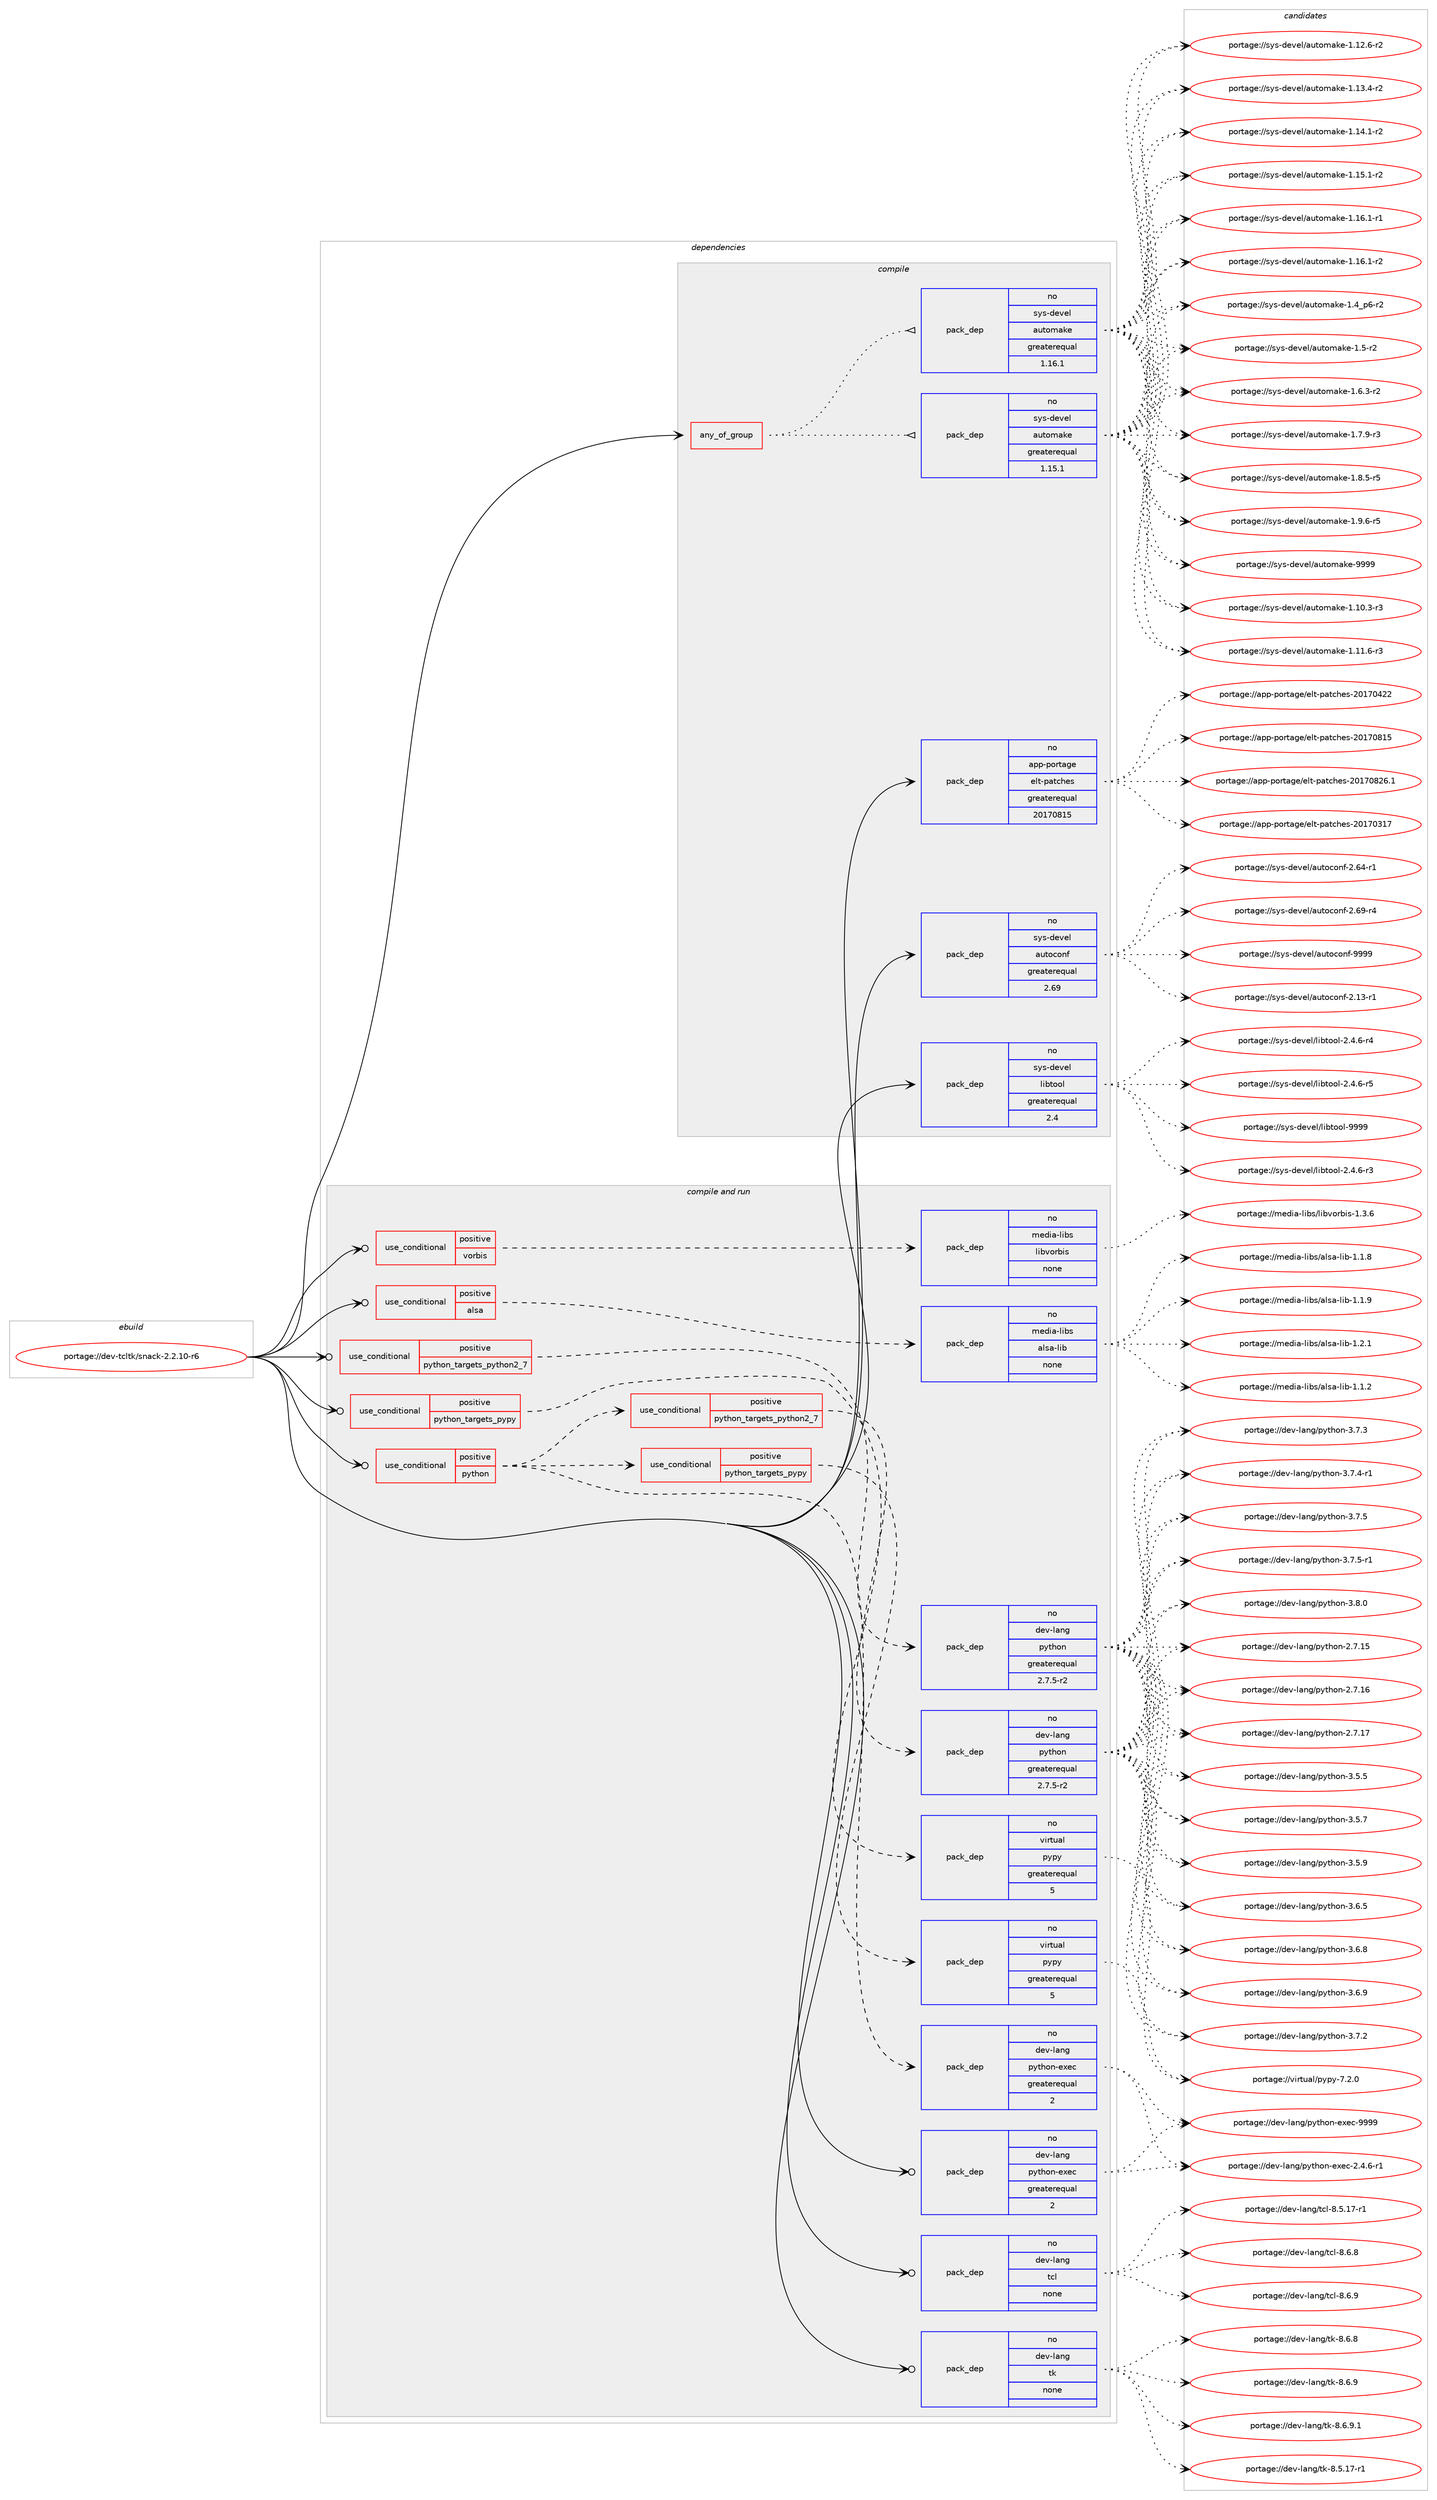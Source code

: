 digraph prolog {

# *************
# Graph options
# *************

newrank=true;
concentrate=true;
compound=true;
graph [rankdir=LR,fontname=Helvetica,fontsize=10,ranksep=1.5];#, ranksep=2.5, nodesep=0.2];
edge  [arrowhead=vee];
node  [fontname=Helvetica,fontsize=10];

# **********
# The ebuild
# **********

subgraph cluster_leftcol {
color=gray;
rank=same;
label=<<i>ebuild</i>>;
id [label="portage://dev-tcltk/snack-2.2.10-r6", color=red, width=4, href="../dev-tcltk/snack-2.2.10-r6.svg"];
}

# ****************
# The dependencies
# ****************

subgraph cluster_midcol {
color=gray;
label=<<i>dependencies</i>>;
subgraph cluster_compile {
fillcolor="#eeeeee";
style=filled;
label=<<i>compile</i>>;
subgraph any3511 {
dependency257248 [label=<<TABLE BORDER="0" CELLBORDER="1" CELLSPACING="0" CELLPADDING="4"><TR><TD CELLPADDING="10">any_of_group</TD></TR></TABLE>>, shape=none, color=red];subgraph pack183500 {
dependency257249 [label=<<TABLE BORDER="0" CELLBORDER="1" CELLSPACING="0" CELLPADDING="4" WIDTH="220"><TR><TD ROWSPAN="6" CELLPADDING="30">pack_dep</TD></TR><TR><TD WIDTH="110">no</TD></TR><TR><TD>sys-devel</TD></TR><TR><TD>automake</TD></TR><TR><TD>greaterequal</TD></TR><TR><TD>1.16.1</TD></TR></TABLE>>, shape=none, color=blue];
}
dependency257248:e -> dependency257249:w [weight=20,style="dotted",arrowhead="oinv"];
subgraph pack183501 {
dependency257250 [label=<<TABLE BORDER="0" CELLBORDER="1" CELLSPACING="0" CELLPADDING="4" WIDTH="220"><TR><TD ROWSPAN="6" CELLPADDING="30">pack_dep</TD></TR><TR><TD WIDTH="110">no</TD></TR><TR><TD>sys-devel</TD></TR><TR><TD>automake</TD></TR><TR><TD>greaterequal</TD></TR><TR><TD>1.15.1</TD></TR></TABLE>>, shape=none, color=blue];
}
dependency257248:e -> dependency257250:w [weight=20,style="dotted",arrowhead="oinv"];
}
id:e -> dependency257248:w [weight=20,style="solid",arrowhead="vee"];
subgraph pack183502 {
dependency257251 [label=<<TABLE BORDER="0" CELLBORDER="1" CELLSPACING="0" CELLPADDING="4" WIDTH="220"><TR><TD ROWSPAN="6" CELLPADDING="30">pack_dep</TD></TR><TR><TD WIDTH="110">no</TD></TR><TR><TD>app-portage</TD></TR><TR><TD>elt-patches</TD></TR><TR><TD>greaterequal</TD></TR><TR><TD>20170815</TD></TR></TABLE>>, shape=none, color=blue];
}
id:e -> dependency257251:w [weight=20,style="solid",arrowhead="vee"];
subgraph pack183503 {
dependency257252 [label=<<TABLE BORDER="0" CELLBORDER="1" CELLSPACING="0" CELLPADDING="4" WIDTH="220"><TR><TD ROWSPAN="6" CELLPADDING="30">pack_dep</TD></TR><TR><TD WIDTH="110">no</TD></TR><TR><TD>sys-devel</TD></TR><TR><TD>autoconf</TD></TR><TR><TD>greaterequal</TD></TR><TR><TD>2.69</TD></TR></TABLE>>, shape=none, color=blue];
}
id:e -> dependency257252:w [weight=20,style="solid",arrowhead="vee"];
subgraph pack183504 {
dependency257253 [label=<<TABLE BORDER="0" CELLBORDER="1" CELLSPACING="0" CELLPADDING="4" WIDTH="220"><TR><TD ROWSPAN="6" CELLPADDING="30">pack_dep</TD></TR><TR><TD WIDTH="110">no</TD></TR><TR><TD>sys-devel</TD></TR><TR><TD>libtool</TD></TR><TR><TD>greaterequal</TD></TR><TR><TD>2.4</TD></TR></TABLE>>, shape=none, color=blue];
}
id:e -> dependency257253:w [weight=20,style="solid",arrowhead="vee"];
}
subgraph cluster_compileandrun {
fillcolor="#eeeeee";
style=filled;
label=<<i>compile and run</i>>;
subgraph cond70164 {
dependency257254 [label=<<TABLE BORDER="0" CELLBORDER="1" CELLSPACING="0" CELLPADDING="4"><TR><TD ROWSPAN="3" CELLPADDING="10">use_conditional</TD></TR><TR><TD>positive</TD></TR><TR><TD>alsa</TD></TR></TABLE>>, shape=none, color=red];
subgraph pack183505 {
dependency257255 [label=<<TABLE BORDER="0" CELLBORDER="1" CELLSPACING="0" CELLPADDING="4" WIDTH="220"><TR><TD ROWSPAN="6" CELLPADDING="30">pack_dep</TD></TR><TR><TD WIDTH="110">no</TD></TR><TR><TD>media-libs</TD></TR><TR><TD>alsa-lib</TD></TR><TR><TD>none</TD></TR><TR><TD></TD></TR></TABLE>>, shape=none, color=blue];
}
dependency257254:e -> dependency257255:w [weight=20,style="dashed",arrowhead="vee"];
}
id:e -> dependency257254:w [weight=20,style="solid",arrowhead="odotvee"];
subgraph cond70165 {
dependency257256 [label=<<TABLE BORDER="0" CELLBORDER="1" CELLSPACING="0" CELLPADDING="4"><TR><TD ROWSPAN="3" CELLPADDING="10">use_conditional</TD></TR><TR><TD>positive</TD></TR><TR><TD>python</TD></TR></TABLE>>, shape=none, color=red];
subgraph cond70166 {
dependency257257 [label=<<TABLE BORDER="0" CELLBORDER="1" CELLSPACING="0" CELLPADDING="4"><TR><TD ROWSPAN="3" CELLPADDING="10">use_conditional</TD></TR><TR><TD>positive</TD></TR><TR><TD>python_targets_pypy</TD></TR></TABLE>>, shape=none, color=red];
subgraph pack183506 {
dependency257258 [label=<<TABLE BORDER="0" CELLBORDER="1" CELLSPACING="0" CELLPADDING="4" WIDTH="220"><TR><TD ROWSPAN="6" CELLPADDING="30">pack_dep</TD></TR><TR><TD WIDTH="110">no</TD></TR><TR><TD>virtual</TD></TR><TR><TD>pypy</TD></TR><TR><TD>greaterequal</TD></TR><TR><TD>5</TD></TR></TABLE>>, shape=none, color=blue];
}
dependency257257:e -> dependency257258:w [weight=20,style="dashed",arrowhead="vee"];
}
dependency257256:e -> dependency257257:w [weight=20,style="dashed",arrowhead="vee"];
subgraph cond70167 {
dependency257259 [label=<<TABLE BORDER="0" CELLBORDER="1" CELLSPACING="0" CELLPADDING="4"><TR><TD ROWSPAN="3" CELLPADDING="10">use_conditional</TD></TR><TR><TD>positive</TD></TR><TR><TD>python_targets_python2_7</TD></TR></TABLE>>, shape=none, color=red];
subgraph pack183507 {
dependency257260 [label=<<TABLE BORDER="0" CELLBORDER="1" CELLSPACING="0" CELLPADDING="4" WIDTH="220"><TR><TD ROWSPAN="6" CELLPADDING="30">pack_dep</TD></TR><TR><TD WIDTH="110">no</TD></TR><TR><TD>dev-lang</TD></TR><TR><TD>python</TD></TR><TR><TD>greaterequal</TD></TR><TR><TD>2.7.5-r2</TD></TR></TABLE>>, shape=none, color=blue];
}
dependency257259:e -> dependency257260:w [weight=20,style="dashed",arrowhead="vee"];
}
dependency257256:e -> dependency257259:w [weight=20,style="dashed",arrowhead="vee"];
subgraph pack183508 {
dependency257261 [label=<<TABLE BORDER="0" CELLBORDER="1" CELLSPACING="0" CELLPADDING="4" WIDTH="220"><TR><TD ROWSPAN="6" CELLPADDING="30">pack_dep</TD></TR><TR><TD WIDTH="110">no</TD></TR><TR><TD>dev-lang</TD></TR><TR><TD>python-exec</TD></TR><TR><TD>greaterequal</TD></TR><TR><TD>2</TD></TR></TABLE>>, shape=none, color=blue];
}
dependency257256:e -> dependency257261:w [weight=20,style="dashed",arrowhead="vee"];
}
id:e -> dependency257256:w [weight=20,style="solid",arrowhead="odotvee"];
subgraph cond70168 {
dependency257262 [label=<<TABLE BORDER="0" CELLBORDER="1" CELLSPACING="0" CELLPADDING="4"><TR><TD ROWSPAN="3" CELLPADDING="10">use_conditional</TD></TR><TR><TD>positive</TD></TR><TR><TD>python_targets_pypy</TD></TR></TABLE>>, shape=none, color=red];
subgraph pack183509 {
dependency257263 [label=<<TABLE BORDER="0" CELLBORDER="1" CELLSPACING="0" CELLPADDING="4" WIDTH="220"><TR><TD ROWSPAN="6" CELLPADDING="30">pack_dep</TD></TR><TR><TD WIDTH="110">no</TD></TR><TR><TD>virtual</TD></TR><TR><TD>pypy</TD></TR><TR><TD>greaterequal</TD></TR><TR><TD>5</TD></TR></TABLE>>, shape=none, color=blue];
}
dependency257262:e -> dependency257263:w [weight=20,style="dashed",arrowhead="vee"];
}
id:e -> dependency257262:w [weight=20,style="solid",arrowhead="odotvee"];
subgraph cond70169 {
dependency257264 [label=<<TABLE BORDER="0" CELLBORDER="1" CELLSPACING="0" CELLPADDING="4"><TR><TD ROWSPAN="3" CELLPADDING="10">use_conditional</TD></TR><TR><TD>positive</TD></TR><TR><TD>python_targets_python2_7</TD></TR></TABLE>>, shape=none, color=red];
subgraph pack183510 {
dependency257265 [label=<<TABLE BORDER="0" CELLBORDER="1" CELLSPACING="0" CELLPADDING="4" WIDTH="220"><TR><TD ROWSPAN="6" CELLPADDING="30">pack_dep</TD></TR><TR><TD WIDTH="110">no</TD></TR><TR><TD>dev-lang</TD></TR><TR><TD>python</TD></TR><TR><TD>greaterequal</TD></TR><TR><TD>2.7.5-r2</TD></TR></TABLE>>, shape=none, color=blue];
}
dependency257264:e -> dependency257265:w [weight=20,style="dashed",arrowhead="vee"];
}
id:e -> dependency257264:w [weight=20,style="solid",arrowhead="odotvee"];
subgraph cond70170 {
dependency257266 [label=<<TABLE BORDER="0" CELLBORDER="1" CELLSPACING="0" CELLPADDING="4"><TR><TD ROWSPAN="3" CELLPADDING="10">use_conditional</TD></TR><TR><TD>positive</TD></TR><TR><TD>vorbis</TD></TR></TABLE>>, shape=none, color=red];
subgraph pack183511 {
dependency257267 [label=<<TABLE BORDER="0" CELLBORDER="1" CELLSPACING="0" CELLPADDING="4" WIDTH="220"><TR><TD ROWSPAN="6" CELLPADDING="30">pack_dep</TD></TR><TR><TD WIDTH="110">no</TD></TR><TR><TD>media-libs</TD></TR><TR><TD>libvorbis</TD></TR><TR><TD>none</TD></TR><TR><TD></TD></TR></TABLE>>, shape=none, color=blue];
}
dependency257266:e -> dependency257267:w [weight=20,style="dashed",arrowhead="vee"];
}
id:e -> dependency257266:w [weight=20,style="solid",arrowhead="odotvee"];
subgraph pack183512 {
dependency257268 [label=<<TABLE BORDER="0" CELLBORDER="1" CELLSPACING="0" CELLPADDING="4" WIDTH="220"><TR><TD ROWSPAN="6" CELLPADDING="30">pack_dep</TD></TR><TR><TD WIDTH="110">no</TD></TR><TR><TD>dev-lang</TD></TR><TR><TD>python-exec</TD></TR><TR><TD>greaterequal</TD></TR><TR><TD>2</TD></TR></TABLE>>, shape=none, color=blue];
}
id:e -> dependency257268:w [weight=20,style="solid",arrowhead="odotvee"];
subgraph pack183513 {
dependency257269 [label=<<TABLE BORDER="0" CELLBORDER="1" CELLSPACING="0" CELLPADDING="4" WIDTH="220"><TR><TD ROWSPAN="6" CELLPADDING="30">pack_dep</TD></TR><TR><TD WIDTH="110">no</TD></TR><TR><TD>dev-lang</TD></TR><TR><TD>tcl</TD></TR><TR><TD>none</TD></TR><TR><TD></TD></TR></TABLE>>, shape=none, color=blue];
}
id:e -> dependency257269:w [weight=20,style="solid",arrowhead="odotvee"];
subgraph pack183514 {
dependency257270 [label=<<TABLE BORDER="0" CELLBORDER="1" CELLSPACING="0" CELLPADDING="4" WIDTH="220"><TR><TD ROWSPAN="6" CELLPADDING="30">pack_dep</TD></TR><TR><TD WIDTH="110">no</TD></TR><TR><TD>dev-lang</TD></TR><TR><TD>tk</TD></TR><TR><TD>none</TD></TR><TR><TD></TD></TR></TABLE>>, shape=none, color=blue];
}
id:e -> dependency257270:w [weight=20,style="solid",arrowhead="odotvee"];
}
subgraph cluster_run {
fillcolor="#eeeeee";
style=filled;
label=<<i>run</i>>;
}
}

# **************
# The candidates
# **************

subgraph cluster_choices {
rank=same;
color=gray;
label=<<i>candidates</i>>;

subgraph choice183500 {
color=black;
nodesep=1;
choiceportage11512111545100101118101108479711711611110997107101454946494846514511451 [label="portage://sys-devel/automake-1.10.3-r3", color=red, width=4,href="../sys-devel/automake-1.10.3-r3.svg"];
choiceportage11512111545100101118101108479711711611110997107101454946494946544511451 [label="portage://sys-devel/automake-1.11.6-r3", color=red, width=4,href="../sys-devel/automake-1.11.6-r3.svg"];
choiceportage11512111545100101118101108479711711611110997107101454946495046544511450 [label="portage://sys-devel/automake-1.12.6-r2", color=red, width=4,href="../sys-devel/automake-1.12.6-r2.svg"];
choiceportage11512111545100101118101108479711711611110997107101454946495146524511450 [label="portage://sys-devel/automake-1.13.4-r2", color=red, width=4,href="../sys-devel/automake-1.13.4-r2.svg"];
choiceportage11512111545100101118101108479711711611110997107101454946495246494511450 [label="portage://sys-devel/automake-1.14.1-r2", color=red, width=4,href="../sys-devel/automake-1.14.1-r2.svg"];
choiceportage11512111545100101118101108479711711611110997107101454946495346494511450 [label="portage://sys-devel/automake-1.15.1-r2", color=red, width=4,href="../sys-devel/automake-1.15.1-r2.svg"];
choiceportage11512111545100101118101108479711711611110997107101454946495446494511449 [label="portage://sys-devel/automake-1.16.1-r1", color=red, width=4,href="../sys-devel/automake-1.16.1-r1.svg"];
choiceportage11512111545100101118101108479711711611110997107101454946495446494511450 [label="portage://sys-devel/automake-1.16.1-r2", color=red, width=4,href="../sys-devel/automake-1.16.1-r2.svg"];
choiceportage115121115451001011181011084797117116111109971071014549465295112544511450 [label="portage://sys-devel/automake-1.4_p6-r2", color=red, width=4,href="../sys-devel/automake-1.4_p6-r2.svg"];
choiceportage11512111545100101118101108479711711611110997107101454946534511450 [label="portage://sys-devel/automake-1.5-r2", color=red, width=4,href="../sys-devel/automake-1.5-r2.svg"];
choiceportage115121115451001011181011084797117116111109971071014549465446514511450 [label="portage://sys-devel/automake-1.6.3-r2", color=red, width=4,href="../sys-devel/automake-1.6.3-r2.svg"];
choiceportage115121115451001011181011084797117116111109971071014549465546574511451 [label="portage://sys-devel/automake-1.7.9-r3", color=red, width=4,href="../sys-devel/automake-1.7.9-r3.svg"];
choiceportage115121115451001011181011084797117116111109971071014549465646534511453 [label="portage://sys-devel/automake-1.8.5-r5", color=red, width=4,href="../sys-devel/automake-1.8.5-r5.svg"];
choiceportage115121115451001011181011084797117116111109971071014549465746544511453 [label="portage://sys-devel/automake-1.9.6-r5", color=red, width=4,href="../sys-devel/automake-1.9.6-r5.svg"];
choiceportage115121115451001011181011084797117116111109971071014557575757 [label="portage://sys-devel/automake-9999", color=red, width=4,href="../sys-devel/automake-9999.svg"];
dependency257249:e -> choiceportage11512111545100101118101108479711711611110997107101454946494846514511451:w [style=dotted,weight="100"];
dependency257249:e -> choiceportage11512111545100101118101108479711711611110997107101454946494946544511451:w [style=dotted,weight="100"];
dependency257249:e -> choiceportage11512111545100101118101108479711711611110997107101454946495046544511450:w [style=dotted,weight="100"];
dependency257249:e -> choiceportage11512111545100101118101108479711711611110997107101454946495146524511450:w [style=dotted,weight="100"];
dependency257249:e -> choiceportage11512111545100101118101108479711711611110997107101454946495246494511450:w [style=dotted,weight="100"];
dependency257249:e -> choiceportage11512111545100101118101108479711711611110997107101454946495346494511450:w [style=dotted,weight="100"];
dependency257249:e -> choiceportage11512111545100101118101108479711711611110997107101454946495446494511449:w [style=dotted,weight="100"];
dependency257249:e -> choiceportage11512111545100101118101108479711711611110997107101454946495446494511450:w [style=dotted,weight="100"];
dependency257249:e -> choiceportage115121115451001011181011084797117116111109971071014549465295112544511450:w [style=dotted,weight="100"];
dependency257249:e -> choiceportage11512111545100101118101108479711711611110997107101454946534511450:w [style=dotted,weight="100"];
dependency257249:e -> choiceportage115121115451001011181011084797117116111109971071014549465446514511450:w [style=dotted,weight="100"];
dependency257249:e -> choiceportage115121115451001011181011084797117116111109971071014549465546574511451:w [style=dotted,weight="100"];
dependency257249:e -> choiceportage115121115451001011181011084797117116111109971071014549465646534511453:w [style=dotted,weight="100"];
dependency257249:e -> choiceportage115121115451001011181011084797117116111109971071014549465746544511453:w [style=dotted,weight="100"];
dependency257249:e -> choiceportage115121115451001011181011084797117116111109971071014557575757:w [style=dotted,weight="100"];
}
subgraph choice183501 {
color=black;
nodesep=1;
choiceportage11512111545100101118101108479711711611110997107101454946494846514511451 [label="portage://sys-devel/automake-1.10.3-r3", color=red, width=4,href="../sys-devel/automake-1.10.3-r3.svg"];
choiceportage11512111545100101118101108479711711611110997107101454946494946544511451 [label="portage://sys-devel/automake-1.11.6-r3", color=red, width=4,href="../sys-devel/automake-1.11.6-r3.svg"];
choiceportage11512111545100101118101108479711711611110997107101454946495046544511450 [label="portage://sys-devel/automake-1.12.6-r2", color=red, width=4,href="../sys-devel/automake-1.12.6-r2.svg"];
choiceportage11512111545100101118101108479711711611110997107101454946495146524511450 [label="portage://sys-devel/automake-1.13.4-r2", color=red, width=4,href="../sys-devel/automake-1.13.4-r2.svg"];
choiceportage11512111545100101118101108479711711611110997107101454946495246494511450 [label="portage://sys-devel/automake-1.14.1-r2", color=red, width=4,href="../sys-devel/automake-1.14.1-r2.svg"];
choiceportage11512111545100101118101108479711711611110997107101454946495346494511450 [label="portage://sys-devel/automake-1.15.1-r2", color=red, width=4,href="../sys-devel/automake-1.15.1-r2.svg"];
choiceportage11512111545100101118101108479711711611110997107101454946495446494511449 [label="portage://sys-devel/automake-1.16.1-r1", color=red, width=4,href="../sys-devel/automake-1.16.1-r1.svg"];
choiceportage11512111545100101118101108479711711611110997107101454946495446494511450 [label="portage://sys-devel/automake-1.16.1-r2", color=red, width=4,href="../sys-devel/automake-1.16.1-r2.svg"];
choiceportage115121115451001011181011084797117116111109971071014549465295112544511450 [label="portage://sys-devel/automake-1.4_p6-r2", color=red, width=4,href="../sys-devel/automake-1.4_p6-r2.svg"];
choiceportage11512111545100101118101108479711711611110997107101454946534511450 [label="portage://sys-devel/automake-1.5-r2", color=red, width=4,href="../sys-devel/automake-1.5-r2.svg"];
choiceportage115121115451001011181011084797117116111109971071014549465446514511450 [label="portage://sys-devel/automake-1.6.3-r2", color=red, width=4,href="../sys-devel/automake-1.6.3-r2.svg"];
choiceportage115121115451001011181011084797117116111109971071014549465546574511451 [label="portage://sys-devel/automake-1.7.9-r3", color=red, width=4,href="../sys-devel/automake-1.7.9-r3.svg"];
choiceportage115121115451001011181011084797117116111109971071014549465646534511453 [label="portage://sys-devel/automake-1.8.5-r5", color=red, width=4,href="../sys-devel/automake-1.8.5-r5.svg"];
choiceportage115121115451001011181011084797117116111109971071014549465746544511453 [label="portage://sys-devel/automake-1.9.6-r5", color=red, width=4,href="../sys-devel/automake-1.9.6-r5.svg"];
choiceportage115121115451001011181011084797117116111109971071014557575757 [label="portage://sys-devel/automake-9999", color=red, width=4,href="../sys-devel/automake-9999.svg"];
dependency257250:e -> choiceportage11512111545100101118101108479711711611110997107101454946494846514511451:w [style=dotted,weight="100"];
dependency257250:e -> choiceportage11512111545100101118101108479711711611110997107101454946494946544511451:w [style=dotted,weight="100"];
dependency257250:e -> choiceportage11512111545100101118101108479711711611110997107101454946495046544511450:w [style=dotted,weight="100"];
dependency257250:e -> choiceportage11512111545100101118101108479711711611110997107101454946495146524511450:w [style=dotted,weight="100"];
dependency257250:e -> choiceportage11512111545100101118101108479711711611110997107101454946495246494511450:w [style=dotted,weight="100"];
dependency257250:e -> choiceportage11512111545100101118101108479711711611110997107101454946495346494511450:w [style=dotted,weight="100"];
dependency257250:e -> choiceportage11512111545100101118101108479711711611110997107101454946495446494511449:w [style=dotted,weight="100"];
dependency257250:e -> choiceportage11512111545100101118101108479711711611110997107101454946495446494511450:w [style=dotted,weight="100"];
dependency257250:e -> choiceportage115121115451001011181011084797117116111109971071014549465295112544511450:w [style=dotted,weight="100"];
dependency257250:e -> choiceportage11512111545100101118101108479711711611110997107101454946534511450:w [style=dotted,weight="100"];
dependency257250:e -> choiceportage115121115451001011181011084797117116111109971071014549465446514511450:w [style=dotted,weight="100"];
dependency257250:e -> choiceportage115121115451001011181011084797117116111109971071014549465546574511451:w [style=dotted,weight="100"];
dependency257250:e -> choiceportage115121115451001011181011084797117116111109971071014549465646534511453:w [style=dotted,weight="100"];
dependency257250:e -> choiceportage115121115451001011181011084797117116111109971071014549465746544511453:w [style=dotted,weight="100"];
dependency257250:e -> choiceportage115121115451001011181011084797117116111109971071014557575757:w [style=dotted,weight="100"];
}
subgraph choice183502 {
color=black;
nodesep=1;
choiceportage97112112451121111141169710310147101108116451129711699104101115455048495548514955 [label="portage://app-portage/elt-patches-20170317", color=red, width=4,href="../app-portage/elt-patches-20170317.svg"];
choiceportage97112112451121111141169710310147101108116451129711699104101115455048495548525050 [label="portage://app-portage/elt-patches-20170422", color=red, width=4,href="../app-portage/elt-patches-20170422.svg"];
choiceportage97112112451121111141169710310147101108116451129711699104101115455048495548564953 [label="portage://app-portage/elt-patches-20170815", color=red, width=4,href="../app-portage/elt-patches-20170815.svg"];
choiceportage971121124511211111411697103101471011081164511297116991041011154550484955485650544649 [label="portage://app-portage/elt-patches-20170826.1", color=red, width=4,href="../app-portage/elt-patches-20170826.1.svg"];
dependency257251:e -> choiceportage97112112451121111141169710310147101108116451129711699104101115455048495548514955:w [style=dotted,weight="100"];
dependency257251:e -> choiceportage97112112451121111141169710310147101108116451129711699104101115455048495548525050:w [style=dotted,weight="100"];
dependency257251:e -> choiceportage97112112451121111141169710310147101108116451129711699104101115455048495548564953:w [style=dotted,weight="100"];
dependency257251:e -> choiceportage971121124511211111411697103101471011081164511297116991041011154550484955485650544649:w [style=dotted,weight="100"];
}
subgraph choice183503 {
color=black;
nodesep=1;
choiceportage1151211154510010111810110847971171161119911111010245504649514511449 [label="portage://sys-devel/autoconf-2.13-r1", color=red, width=4,href="../sys-devel/autoconf-2.13-r1.svg"];
choiceportage1151211154510010111810110847971171161119911111010245504654524511449 [label="portage://sys-devel/autoconf-2.64-r1", color=red, width=4,href="../sys-devel/autoconf-2.64-r1.svg"];
choiceportage1151211154510010111810110847971171161119911111010245504654574511452 [label="portage://sys-devel/autoconf-2.69-r4", color=red, width=4,href="../sys-devel/autoconf-2.69-r4.svg"];
choiceportage115121115451001011181011084797117116111991111101024557575757 [label="portage://sys-devel/autoconf-9999", color=red, width=4,href="../sys-devel/autoconf-9999.svg"];
dependency257252:e -> choiceportage1151211154510010111810110847971171161119911111010245504649514511449:w [style=dotted,weight="100"];
dependency257252:e -> choiceportage1151211154510010111810110847971171161119911111010245504654524511449:w [style=dotted,weight="100"];
dependency257252:e -> choiceportage1151211154510010111810110847971171161119911111010245504654574511452:w [style=dotted,weight="100"];
dependency257252:e -> choiceportage115121115451001011181011084797117116111991111101024557575757:w [style=dotted,weight="100"];
}
subgraph choice183504 {
color=black;
nodesep=1;
choiceportage1151211154510010111810110847108105981161111111084550465246544511451 [label="portage://sys-devel/libtool-2.4.6-r3", color=red, width=4,href="../sys-devel/libtool-2.4.6-r3.svg"];
choiceportage1151211154510010111810110847108105981161111111084550465246544511452 [label="portage://sys-devel/libtool-2.4.6-r4", color=red, width=4,href="../sys-devel/libtool-2.4.6-r4.svg"];
choiceportage1151211154510010111810110847108105981161111111084550465246544511453 [label="portage://sys-devel/libtool-2.4.6-r5", color=red, width=4,href="../sys-devel/libtool-2.4.6-r5.svg"];
choiceportage1151211154510010111810110847108105981161111111084557575757 [label="portage://sys-devel/libtool-9999", color=red, width=4,href="../sys-devel/libtool-9999.svg"];
dependency257253:e -> choiceportage1151211154510010111810110847108105981161111111084550465246544511451:w [style=dotted,weight="100"];
dependency257253:e -> choiceportage1151211154510010111810110847108105981161111111084550465246544511452:w [style=dotted,weight="100"];
dependency257253:e -> choiceportage1151211154510010111810110847108105981161111111084550465246544511453:w [style=dotted,weight="100"];
dependency257253:e -> choiceportage1151211154510010111810110847108105981161111111084557575757:w [style=dotted,weight="100"];
}
subgraph choice183505 {
color=black;
nodesep=1;
choiceportage1091011001059745108105981154797108115974510810598454946494650 [label="portage://media-libs/alsa-lib-1.1.2", color=red, width=4,href="../media-libs/alsa-lib-1.1.2.svg"];
choiceportage1091011001059745108105981154797108115974510810598454946494656 [label="portage://media-libs/alsa-lib-1.1.8", color=red, width=4,href="../media-libs/alsa-lib-1.1.8.svg"];
choiceportage1091011001059745108105981154797108115974510810598454946494657 [label="portage://media-libs/alsa-lib-1.1.9", color=red, width=4,href="../media-libs/alsa-lib-1.1.9.svg"];
choiceportage1091011001059745108105981154797108115974510810598454946504649 [label="portage://media-libs/alsa-lib-1.2.1", color=red, width=4,href="../media-libs/alsa-lib-1.2.1.svg"];
dependency257255:e -> choiceportage1091011001059745108105981154797108115974510810598454946494650:w [style=dotted,weight="100"];
dependency257255:e -> choiceportage1091011001059745108105981154797108115974510810598454946494656:w [style=dotted,weight="100"];
dependency257255:e -> choiceportage1091011001059745108105981154797108115974510810598454946494657:w [style=dotted,weight="100"];
dependency257255:e -> choiceportage1091011001059745108105981154797108115974510810598454946504649:w [style=dotted,weight="100"];
}
subgraph choice183506 {
color=black;
nodesep=1;
choiceportage1181051141161179710847112121112121455546504648 [label="portage://virtual/pypy-7.2.0", color=red, width=4,href="../virtual/pypy-7.2.0.svg"];
dependency257258:e -> choiceportage1181051141161179710847112121112121455546504648:w [style=dotted,weight="100"];
}
subgraph choice183507 {
color=black;
nodesep=1;
choiceportage10010111845108971101034711212111610411111045504655464953 [label="portage://dev-lang/python-2.7.15", color=red, width=4,href="../dev-lang/python-2.7.15.svg"];
choiceportage10010111845108971101034711212111610411111045504655464954 [label="portage://dev-lang/python-2.7.16", color=red, width=4,href="../dev-lang/python-2.7.16.svg"];
choiceportage10010111845108971101034711212111610411111045504655464955 [label="portage://dev-lang/python-2.7.17", color=red, width=4,href="../dev-lang/python-2.7.17.svg"];
choiceportage100101118451089711010347112121116104111110455146534653 [label="portage://dev-lang/python-3.5.5", color=red, width=4,href="../dev-lang/python-3.5.5.svg"];
choiceportage100101118451089711010347112121116104111110455146534655 [label="portage://dev-lang/python-3.5.7", color=red, width=4,href="../dev-lang/python-3.5.7.svg"];
choiceportage100101118451089711010347112121116104111110455146534657 [label="portage://dev-lang/python-3.5.9", color=red, width=4,href="../dev-lang/python-3.5.9.svg"];
choiceportage100101118451089711010347112121116104111110455146544653 [label="portage://dev-lang/python-3.6.5", color=red, width=4,href="../dev-lang/python-3.6.5.svg"];
choiceportage100101118451089711010347112121116104111110455146544656 [label="portage://dev-lang/python-3.6.8", color=red, width=4,href="../dev-lang/python-3.6.8.svg"];
choiceportage100101118451089711010347112121116104111110455146544657 [label="portage://dev-lang/python-3.6.9", color=red, width=4,href="../dev-lang/python-3.6.9.svg"];
choiceportage100101118451089711010347112121116104111110455146554650 [label="portage://dev-lang/python-3.7.2", color=red, width=4,href="../dev-lang/python-3.7.2.svg"];
choiceportage100101118451089711010347112121116104111110455146554651 [label="portage://dev-lang/python-3.7.3", color=red, width=4,href="../dev-lang/python-3.7.3.svg"];
choiceportage1001011184510897110103471121211161041111104551465546524511449 [label="portage://dev-lang/python-3.7.4-r1", color=red, width=4,href="../dev-lang/python-3.7.4-r1.svg"];
choiceportage100101118451089711010347112121116104111110455146554653 [label="portage://dev-lang/python-3.7.5", color=red, width=4,href="../dev-lang/python-3.7.5.svg"];
choiceportage1001011184510897110103471121211161041111104551465546534511449 [label="portage://dev-lang/python-3.7.5-r1", color=red, width=4,href="../dev-lang/python-3.7.5-r1.svg"];
choiceportage100101118451089711010347112121116104111110455146564648 [label="portage://dev-lang/python-3.8.0", color=red, width=4,href="../dev-lang/python-3.8.0.svg"];
dependency257260:e -> choiceportage10010111845108971101034711212111610411111045504655464953:w [style=dotted,weight="100"];
dependency257260:e -> choiceportage10010111845108971101034711212111610411111045504655464954:w [style=dotted,weight="100"];
dependency257260:e -> choiceportage10010111845108971101034711212111610411111045504655464955:w [style=dotted,weight="100"];
dependency257260:e -> choiceportage100101118451089711010347112121116104111110455146534653:w [style=dotted,weight="100"];
dependency257260:e -> choiceportage100101118451089711010347112121116104111110455146534655:w [style=dotted,weight="100"];
dependency257260:e -> choiceportage100101118451089711010347112121116104111110455146534657:w [style=dotted,weight="100"];
dependency257260:e -> choiceportage100101118451089711010347112121116104111110455146544653:w [style=dotted,weight="100"];
dependency257260:e -> choiceportage100101118451089711010347112121116104111110455146544656:w [style=dotted,weight="100"];
dependency257260:e -> choiceportage100101118451089711010347112121116104111110455146544657:w [style=dotted,weight="100"];
dependency257260:e -> choiceportage100101118451089711010347112121116104111110455146554650:w [style=dotted,weight="100"];
dependency257260:e -> choiceportage100101118451089711010347112121116104111110455146554651:w [style=dotted,weight="100"];
dependency257260:e -> choiceportage1001011184510897110103471121211161041111104551465546524511449:w [style=dotted,weight="100"];
dependency257260:e -> choiceportage100101118451089711010347112121116104111110455146554653:w [style=dotted,weight="100"];
dependency257260:e -> choiceportage1001011184510897110103471121211161041111104551465546534511449:w [style=dotted,weight="100"];
dependency257260:e -> choiceportage100101118451089711010347112121116104111110455146564648:w [style=dotted,weight="100"];
}
subgraph choice183508 {
color=black;
nodesep=1;
choiceportage10010111845108971101034711212111610411111045101120101994550465246544511449 [label="portage://dev-lang/python-exec-2.4.6-r1", color=red, width=4,href="../dev-lang/python-exec-2.4.6-r1.svg"];
choiceportage10010111845108971101034711212111610411111045101120101994557575757 [label="portage://dev-lang/python-exec-9999", color=red, width=4,href="../dev-lang/python-exec-9999.svg"];
dependency257261:e -> choiceportage10010111845108971101034711212111610411111045101120101994550465246544511449:w [style=dotted,weight="100"];
dependency257261:e -> choiceportage10010111845108971101034711212111610411111045101120101994557575757:w [style=dotted,weight="100"];
}
subgraph choice183509 {
color=black;
nodesep=1;
choiceportage1181051141161179710847112121112121455546504648 [label="portage://virtual/pypy-7.2.0", color=red, width=4,href="../virtual/pypy-7.2.0.svg"];
dependency257263:e -> choiceportage1181051141161179710847112121112121455546504648:w [style=dotted,weight="100"];
}
subgraph choice183510 {
color=black;
nodesep=1;
choiceportage10010111845108971101034711212111610411111045504655464953 [label="portage://dev-lang/python-2.7.15", color=red, width=4,href="../dev-lang/python-2.7.15.svg"];
choiceportage10010111845108971101034711212111610411111045504655464954 [label="portage://dev-lang/python-2.7.16", color=red, width=4,href="../dev-lang/python-2.7.16.svg"];
choiceportage10010111845108971101034711212111610411111045504655464955 [label="portage://dev-lang/python-2.7.17", color=red, width=4,href="../dev-lang/python-2.7.17.svg"];
choiceportage100101118451089711010347112121116104111110455146534653 [label="portage://dev-lang/python-3.5.5", color=red, width=4,href="../dev-lang/python-3.5.5.svg"];
choiceportage100101118451089711010347112121116104111110455146534655 [label="portage://dev-lang/python-3.5.7", color=red, width=4,href="../dev-lang/python-3.5.7.svg"];
choiceportage100101118451089711010347112121116104111110455146534657 [label="portage://dev-lang/python-3.5.9", color=red, width=4,href="../dev-lang/python-3.5.9.svg"];
choiceportage100101118451089711010347112121116104111110455146544653 [label="portage://dev-lang/python-3.6.5", color=red, width=4,href="../dev-lang/python-3.6.5.svg"];
choiceportage100101118451089711010347112121116104111110455146544656 [label="portage://dev-lang/python-3.6.8", color=red, width=4,href="../dev-lang/python-3.6.8.svg"];
choiceportage100101118451089711010347112121116104111110455146544657 [label="portage://dev-lang/python-3.6.9", color=red, width=4,href="../dev-lang/python-3.6.9.svg"];
choiceportage100101118451089711010347112121116104111110455146554650 [label="portage://dev-lang/python-3.7.2", color=red, width=4,href="../dev-lang/python-3.7.2.svg"];
choiceportage100101118451089711010347112121116104111110455146554651 [label="portage://dev-lang/python-3.7.3", color=red, width=4,href="../dev-lang/python-3.7.3.svg"];
choiceportage1001011184510897110103471121211161041111104551465546524511449 [label="portage://dev-lang/python-3.7.4-r1", color=red, width=4,href="../dev-lang/python-3.7.4-r1.svg"];
choiceportage100101118451089711010347112121116104111110455146554653 [label="portage://dev-lang/python-3.7.5", color=red, width=4,href="../dev-lang/python-3.7.5.svg"];
choiceportage1001011184510897110103471121211161041111104551465546534511449 [label="portage://dev-lang/python-3.7.5-r1", color=red, width=4,href="../dev-lang/python-3.7.5-r1.svg"];
choiceportage100101118451089711010347112121116104111110455146564648 [label="portage://dev-lang/python-3.8.0", color=red, width=4,href="../dev-lang/python-3.8.0.svg"];
dependency257265:e -> choiceportage10010111845108971101034711212111610411111045504655464953:w [style=dotted,weight="100"];
dependency257265:e -> choiceportage10010111845108971101034711212111610411111045504655464954:w [style=dotted,weight="100"];
dependency257265:e -> choiceportage10010111845108971101034711212111610411111045504655464955:w [style=dotted,weight="100"];
dependency257265:e -> choiceportage100101118451089711010347112121116104111110455146534653:w [style=dotted,weight="100"];
dependency257265:e -> choiceportage100101118451089711010347112121116104111110455146534655:w [style=dotted,weight="100"];
dependency257265:e -> choiceportage100101118451089711010347112121116104111110455146534657:w [style=dotted,weight="100"];
dependency257265:e -> choiceportage100101118451089711010347112121116104111110455146544653:w [style=dotted,weight="100"];
dependency257265:e -> choiceportage100101118451089711010347112121116104111110455146544656:w [style=dotted,weight="100"];
dependency257265:e -> choiceportage100101118451089711010347112121116104111110455146544657:w [style=dotted,weight="100"];
dependency257265:e -> choiceportage100101118451089711010347112121116104111110455146554650:w [style=dotted,weight="100"];
dependency257265:e -> choiceportage100101118451089711010347112121116104111110455146554651:w [style=dotted,weight="100"];
dependency257265:e -> choiceportage1001011184510897110103471121211161041111104551465546524511449:w [style=dotted,weight="100"];
dependency257265:e -> choiceportage100101118451089711010347112121116104111110455146554653:w [style=dotted,weight="100"];
dependency257265:e -> choiceportage1001011184510897110103471121211161041111104551465546534511449:w [style=dotted,weight="100"];
dependency257265:e -> choiceportage100101118451089711010347112121116104111110455146564648:w [style=dotted,weight="100"];
}
subgraph choice183511 {
color=black;
nodesep=1;
choiceportage109101100105974510810598115471081059811811111498105115454946514654 [label="portage://media-libs/libvorbis-1.3.6", color=red, width=4,href="../media-libs/libvorbis-1.3.6.svg"];
dependency257267:e -> choiceportage109101100105974510810598115471081059811811111498105115454946514654:w [style=dotted,weight="100"];
}
subgraph choice183512 {
color=black;
nodesep=1;
choiceportage10010111845108971101034711212111610411111045101120101994550465246544511449 [label="portage://dev-lang/python-exec-2.4.6-r1", color=red, width=4,href="../dev-lang/python-exec-2.4.6-r1.svg"];
choiceportage10010111845108971101034711212111610411111045101120101994557575757 [label="portage://dev-lang/python-exec-9999", color=red, width=4,href="../dev-lang/python-exec-9999.svg"];
dependency257268:e -> choiceportage10010111845108971101034711212111610411111045101120101994550465246544511449:w [style=dotted,weight="100"];
dependency257268:e -> choiceportage10010111845108971101034711212111610411111045101120101994557575757:w [style=dotted,weight="100"];
}
subgraph choice183513 {
color=black;
nodesep=1;
choiceportage10010111845108971101034711699108455646534649554511449 [label="portage://dev-lang/tcl-8.5.17-r1", color=red, width=4,href="../dev-lang/tcl-8.5.17-r1.svg"];
choiceportage10010111845108971101034711699108455646544656 [label="portage://dev-lang/tcl-8.6.8", color=red, width=4,href="../dev-lang/tcl-8.6.8.svg"];
choiceportage10010111845108971101034711699108455646544657 [label="portage://dev-lang/tcl-8.6.9", color=red, width=4,href="../dev-lang/tcl-8.6.9.svg"];
dependency257269:e -> choiceportage10010111845108971101034711699108455646534649554511449:w [style=dotted,weight="100"];
dependency257269:e -> choiceportage10010111845108971101034711699108455646544656:w [style=dotted,weight="100"];
dependency257269:e -> choiceportage10010111845108971101034711699108455646544657:w [style=dotted,weight="100"];
}
subgraph choice183514 {
color=black;
nodesep=1;
choiceportage100101118451089711010347116107455646534649554511449 [label="portage://dev-lang/tk-8.5.17-r1", color=red, width=4,href="../dev-lang/tk-8.5.17-r1.svg"];
choiceportage100101118451089711010347116107455646544656 [label="portage://dev-lang/tk-8.6.8", color=red, width=4,href="../dev-lang/tk-8.6.8.svg"];
choiceportage100101118451089711010347116107455646544657 [label="portage://dev-lang/tk-8.6.9", color=red, width=4,href="../dev-lang/tk-8.6.9.svg"];
choiceportage1001011184510897110103471161074556465446574649 [label="portage://dev-lang/tk-8.6.9.1", color=red, width=4,href="../dev-lang/tk-8.6.9.1.svg"];
dependency257270:e -> choiceportage100101118451089711010347116107455646534649554511449:w [style=dotted,weight="100"];
dependency257270:e -> choiceportage100101118451089711010347116107455646544656:w [style=dotted,weight="100"];
dependency257270:e -> choiceportage100101118451089711010347116107455646544657:w [style=dotted,weight="100"];
dependency257270:e -> choiceportage1001011184510897110103471161074556465446574649:w [style=dotted,weight="100"];
}
}

}
